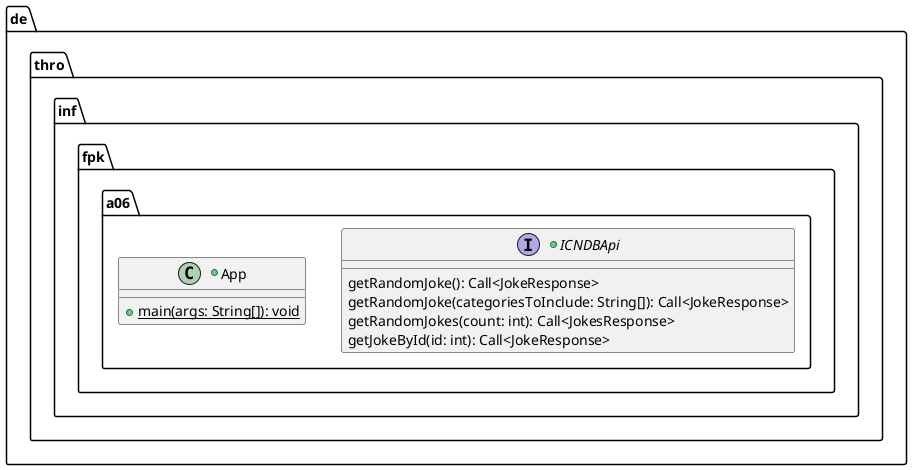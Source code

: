 @startuml RetrofitAdapter

package de.thro.inf.fpk.a06 {

    +interface ICNDBApi {
        getRandomJoke(): Call<JokeResponse>
        getRandomJoke(categoriesToInclude: String[]): Call<JokeResponse>
        getRandomJokes(count: int): Call<JokesResponse>
        getJokeById(id: int): Call<JokeResponse>
    }

    +class App {
        +{static} main(args: String[]): void
    }
}

@enduml
